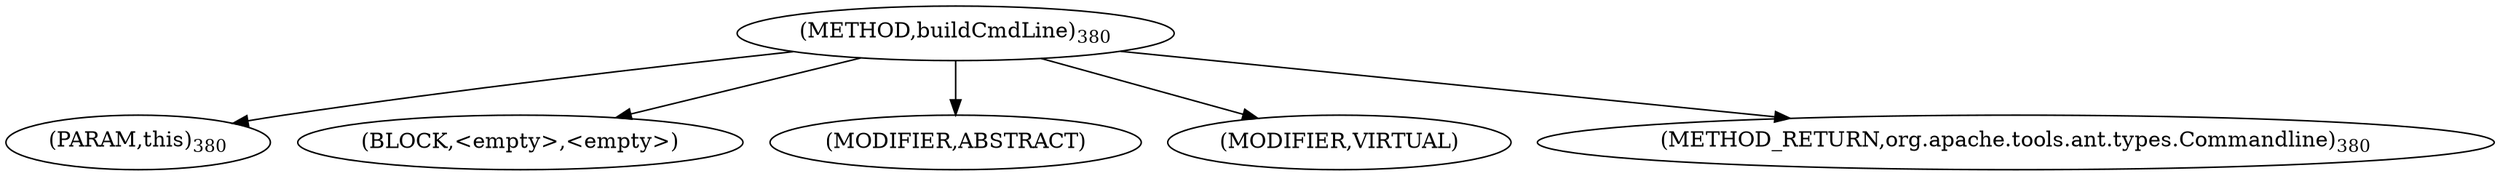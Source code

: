 digraph "buildCmdLine" {  
"579" [label = <(METHOD,buildCmdLine)<SUB>380</SUB>> ]
"580" [label = <(PARAM,this)<SUB>380</SUB>> ]
"581" [label = <(BLOCK,&lt;empty&gt;,&lt;empty&gt;)> ]
"582" [label = <(MODIFIER,ABSTRACT)> ]
"583" [label = <(MODIFIER,VIRTUAL)> ]
"584" [label = <(METHOD_RETURN,org.apache.tools.ant.types.Commandline)<SUB>380</SUB>> ]
  "579" -> "580" 
  "579" -> "581" 
  "579" -> "582" 
  "579" -> "583" 
  "579" -> "584" 
}

